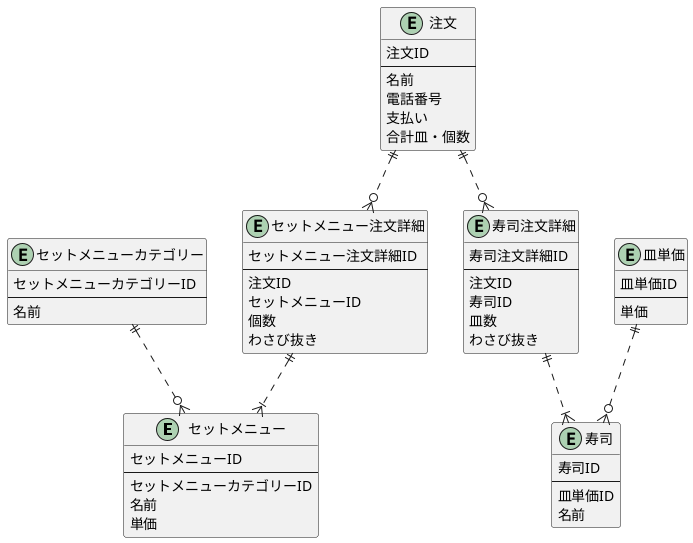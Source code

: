 @startuml

entity "セットメニュー" {
  セットメニューID
  --
  セットメニューカテゴリーID
  名前
  単価
}

entity "セットメニューカテゴリー" {
  セットメニューカテゴリーID
  --
  名前
}

entity "寿司" {
  寿司ID
  --
  皿単価ID
  名前
}

entity "皿単価" {
  皿単価ID
  --
  単価
}

entity "注文" {
  注文ID
  --
  名前
  電話番号
  支払い
  合計皿・個数
}

entity "寿司注文詳細" {
  寿司注文詳細ID
  --
  注文ID
  寿司ID
  皿数
  わさび抜き
}

entity "セットメニュー注文詳細" {
  セットメニュー注文詳細ID
  --
  注文ID
  セットメニューID
  個数
  わさび抜き
}

セットメニューカテゴリー ||..o{ セットメニュー
皿単価 ||..o{ 寿司
注文 ||..o{ 寿司注文詳細
寿司注文詳細 ||..|{ 寿司
注文 ||..o{ セットメニュー注文詳細
セットメニュー注文詳細 ||..|{ セットメニュー

@enduml

' 論理モデルとは、システム化する業務のエンティティとリレーションを実装技術に依存しない形で行うモデリングである。
' 物理モデルとは、実装を考慮してエンティティをRDBMSのテーブルと1対1になるようモデリングしたものである。
' http://itref.fc2web.com/technology/entity_relationship_diagram.html
